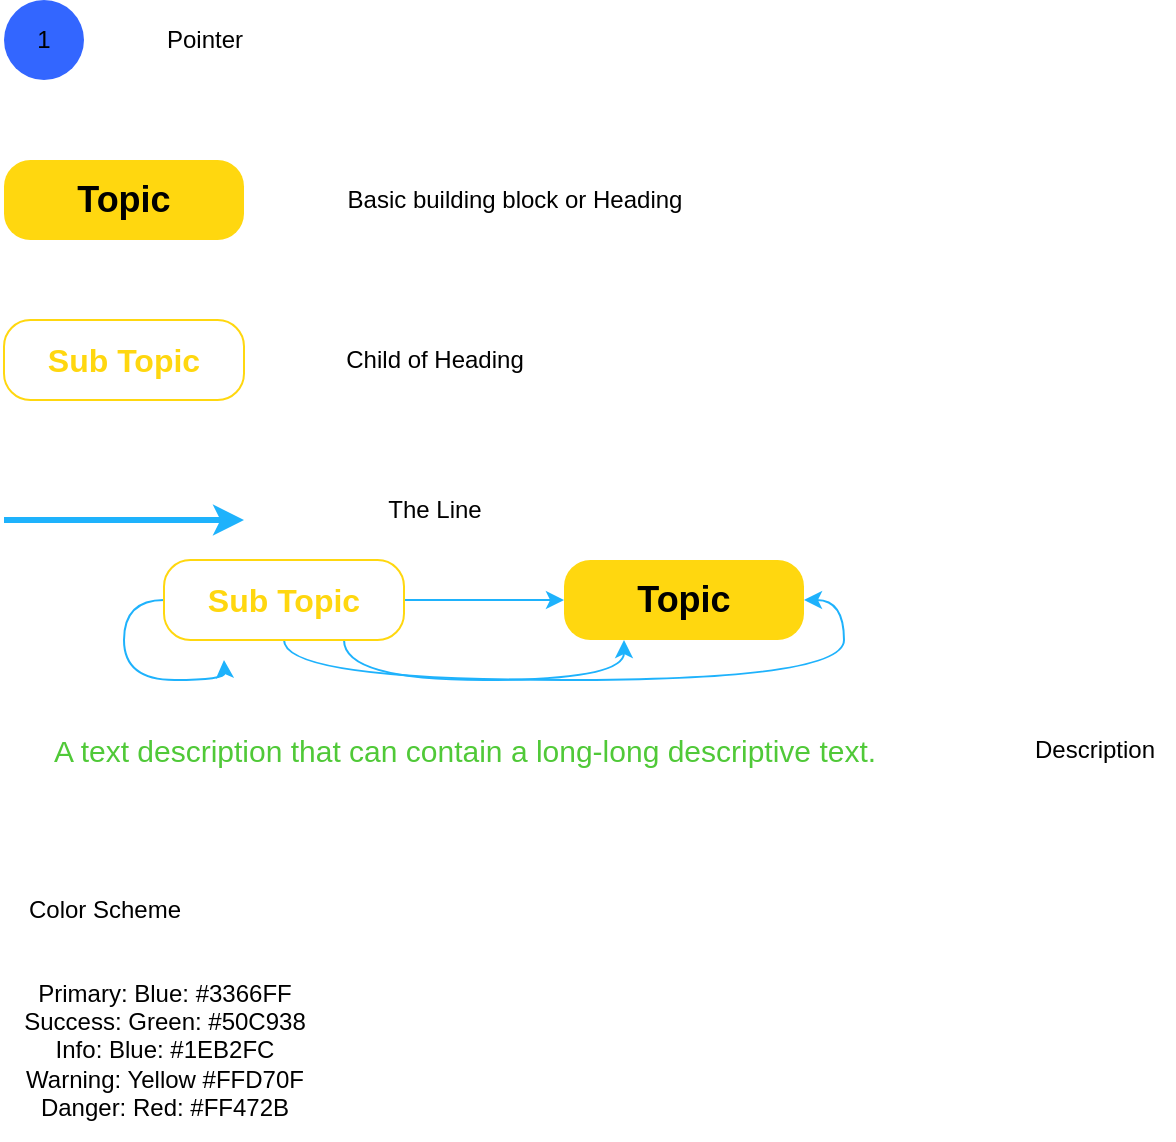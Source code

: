 <mxfile version="20.2.0" type="github">
  <diagram id="cshwPX_A37NrAggyJGjt" name="Page-1">
    <mxGraphModel dx="1422" dy="795" grid="1" gridSize="10" guides="1" tooltips="1" connect="1" arrows="1" fold="1" page="1" pageScale="1" pageWidth="850" pageHeight="1100" math="0" shadow="0">
      <root>
        <mxCell id="0" />
        <mxCell id="1" parent="0" />
        <mxCell id="meagpWqbTiwn4pSL5lax-3" value="1" style="ellipse;whiteSpace=wrap;html=1;aspect=fixed;fillColor=#3366FF;strokeColor=none;" parent="1" vertex="1">
          <mxGeometry x="40" y="40" width="40" height="40" as="geometry" />
        </mxCell>
        <mxCell id="meagpWqbTiwn4pSL5lax-4" value="Pointer" style="text;html=1;align=center;verticalAlign=middle;resizable=0;points=[];autosize=1;strokeColor=none;fillColor=none;" parent="1" vertex="1">
          <mxGeometry x="110" y="45" width="60" height="30" as="geometry" />
        </mxCell>
        <mxCell id="meagpWqbTiwn4pSL5lax-5" value="&lt;pre&gt;&lt;font face=&quot;Helvetica&quot; size=&quot;1&quot; color=&quot;#000000&quot;&gt;&lt;b style=&quot;font-size: 18px;&quot;&gt;Topic&lt;/b&gt;&lt;/font&gt;&lt;/pre&gt;" style="rounded=1;whiteSpace=wrap;html=1;fillColor=#FFD70F;strokeColor=none;arcSize=33;" parent="1" vertex="1">
          <mxGeometry x="40" y="120" width="120" height="40" as="geometry" />
        </mxCell>
        <mxCell id="meagpWqbTiwn4pSL5lax-7" value="Basic building block or Heading" style="text;html=1;align=center;verticalAlign=middle;resizable=0;points=[];autosize=1;strokeColor=none;fillColor=none;" parent="1" vertex="1">
          <mxGeometry x="200" y="125" width="190" height="30" as="geometry" />
        </mxCell>
        <mxCell id="meagpWqbTiwn4pSL5lax-8" value="&lt;pre&gt;&lt;font color=&quot;#ffd70f&quot; face=&quot;Helvetica&quot; size=&quot;1&quot;&gt;&lt;b style=&quot;font-size: 16px;&quot;&gt;Sub Topic&lt;/b&gt;&lt;/font&gt;&lt;/pre&gt;" style="rounded=1;whiteSpace=wrap;html=1;fillColor=none;strokeColor=#FFD70F;arcSize=33;" parent="1" vertex="1">
          <mxGeometry x="40" y="200" width="120" height="40" as="geometry" />
        </mxCell>
        <mxCell id="meagpWqbTiwn4pSL5lax-10" value="Child of Heading" style="text;html=1;align=center;verticalAlign=middle;resizable=0;points=[];autosize=1;strokeColor=none;fillColor=none;" parent="1" vertex="1">
          <mxGeometry x="200" y="205" width="110" height="30" as="geometry" />
        </mxCell>
        <mxCell id="meagpWqbTiwn4pSL5lax-11" value="" style="endArrow=classic;html=1;fontFamily=Helvetica;fontSize=16;fontColor=#FFD70F;strokeColor=#1EB2FC;edgeStyle=orthogonalEdgeStyle;curved=1;shadow=0;sketch=0;strokeWidth=3;" parent="1" edge="1">
          <mxGeometry width="50" height="50" relative="1" as="geometry">
            <mxPoint x="40" y="300" as="sourcePoint" />
            <mxPoint x="160" y="300" as="targetPoint" />
          </mxGeometry>
        </mxCell>
        <mxCell id="meagpWqbTiwn4pSL5lax-30" style="edgeStyle=orthogonalEdgeStyle;curved=1;sketch=0;orthogonalLoop=1;jettySize=auto;html=1;exitX=1;exitY=0.5;exitDx=0;exitDy=0;entryX=0;entryY=0.5;entryDx=0;entryDy=0;shadow=0;fontFamily=Helvetica;fontSize=16;fontColor=#FFD70F;startArrow=none;startFill=0;strokeColor=#1EB2FC;" parent="1" source="meagpWqbTiwn4pSL5lax-12" target="meagpWqbTiwn4pSL5lax-13" edge="1">
          <mxGeometry relative="1" as="geometry" />
        </mxCell>
        <mxCell id="meagpWqbTiwn4pSL5lax-31" style="edgeStyle=orthogonalEdgeStyle;curved=1;sketch=0;orthogonalLoop=1;jettySize=auto;html=1;exitX=0.75;exitY=1;exitDx=0;exitDy=0;entryX=0.25;entryY=1;entryDx=0;entryDy=0;shadow=0;fontFamily=Helvetica;fontSize=16;fontColor=#FFD70F;startArrow=none;startFill=0;strokeColor=#1EB2FC;" parent="1" source="meagpWqbTiwn4pSL5lax-12" target="meagpWqbTiwn4pSL5lax-13" edge="1">
          <mxGeometry relative="1" as="geometry" />
        </mxCell>
        <mxCell id="meagpWqbTiwn4pSL5lax-32" style="edgeStyle=orthogonalEdgeStyle;curved=1;sketch=0;orthogonalLoop=1;jettySize=auto;html=1;exitX=0.5;exitY=1;exitDx=0;exitDy=0;entryX=1;entryY=0.5;entryDx=0;entryDy=0;shadow=0;fontFamily=Helvetica;fontSize=16;fontColor=#FFD70F;startArrow=none;startFill=0;strokeColor=#1EB2FC;" parent="1" source="meagpWqbTiwn4pSL5lax-12" target="meagpWqbTiwn4pSL5lax-13" edge="1">
          <mxGeometry relative="1" as="geometry" />
        </mxCell>
        <mxCell id="meagpWqbTiwn4pSL5lax-33" style="edgeStyle=orthogonalEdgeStyle;curved=1;sketch=0;orthogonalLoop=1;jettySize=auto;html=1;exitX=0;exitY=0.5;exitDx=0;exitDy=0;shadow=0;fontFamily=Helvetica;fontSize=16;fontColor=#FFD70F;startArrow=none;startFill=0;strokeColor=#1EB2FC;" parent="1" source="meagpWqbTiwn4pSL5lax-12" edge="1">
          <mxGeometry relative="1" as="geometry">
            <mxPoint x="150" y="370" as="targetPoint" />
          </mxGeometry>
        </mxCell>
        <mxCell id="meagpWqbTiwn4pSL5lax-12" value="&lt;pre&gt;&lt;font color=&quot;#ffd70f&quot; face=&quot;Helvetica&quot; size=&quot;1&quot;&gt;&lt;b style=&quot;font-size: 16px;&quot;&gt;Sub Topic&lt;/b&gt;&lt;/font&gt;&lt;/pre&gt;" style="rounded=1;whiteSpace=wrap;html=1;fillColor=none;strokeColor=#FFD70F;arcSize=33;" parent="1" vertex="1">
          <mxGeometry x="120" y="320" width="120" height="40" as="geometry" />
        </mxCell>
        <mxCell id="meagpWqbTiwn4pSL5lax-13" value="&lt;pre&gt;&lt;font face=&quot;Helvetica&quot; size=&quot;1&quot; color=&quot;#000000&quot;&gt;&lt;b style=&quot;font-size: 18px;&quot;&gt;Topic&lt;/b&gt;&lt;/font&gt;&lt;/pre&gt;" style="rounded=1;whiteSpace=wrap;html=1;fillColor=#FFD70F;strokeColor=none;arcSize=33;" parent="1" vertex="1">
          <mxGeometry x="320" y="320" width="120" height="40" as="geometry" />
        </mxCell>
        <mxCell id="meagpWqbTiwn4pSL5lax-17" value="The Line" style="text;html=1;align=center;verticalAlign=middle;resizable=0;points=[];autosize=1;strokeColor=none;fillColor=none;" parent="1" vertex="1">
          <mxGeometry x="220" y="280" width="70" height="30" as="geometry" />
        </mxCell>
        <mxCell id="meagpWqbTiwn4pSL5lax-34" value="&lt;font style=&quot;font-size: 15px;&quot; color=&quot;#50c938&quot;&gt;A text description that can contain a long-long descriptive text.&lt;/font&gt;" style="text;html=1;align=center;verticalAlign=middle;resizable=0;points=[];autosize=1;strokeColor=none;fillColor=none;fontSize=16;fontFamily=Helvetica;fontColor=#FFD70F;shadow=0;glass=0;rounded=0;sketch=0;" parent="1" vertex="1">
          <mxGeometry x="55" y="400" width="430" height="30" as="geometry" />
        </mxCell>
        <mxCell id="meagpWqbTiwn4pSL5lax-39" value="Description" style="text;html=1;align=center;verticalAlign=middle;resizable=0;points=[];autosize=1;strokeColor=none;fillColor=none;" parent="1" vertex="1">
          <mxGeometry x="545" y="400" width="80" height="30" as="geometry" />
        </mxCell>
        <mxCell id="meagpWqbTiwn4pSL5lax-43" value="Color Scheme" style="text;html=1;align=center;verticalAlign=middle;resizable=0;points=[];autosize=1;strokeColor=none;fillColor=none;" parent="1" vertex="1">
          <mxGeometry x="40" y="480" width="100" height="30" as="geometry" />
        </mxCell>
        <mxCell id="meagpWqbTiwn4pSL5lax-44" value="Primary: Blue:&amp;nbsp;#3366FF&lt;br&gt;Success: Green:&amp;nbsp;#50C938&lt;br&gt;Info: Blue:&amp;nbsp;#1EB2FC&lt;br&gt;Warning: Yellow&amp;nbsp;#FFD70F&lt;br&gt;Danger: Red:&amp;nbsp;#FF472B&lt;br&gt;" style="text;html=1;align=center;verticalAlign=middle;resizable=0;points=[];autosize=1;strokeColor=none;fillColor=none;" parent="1" vertex="1">
          <mxGeometry x="40" y="520" width="160" height="90" as="geometry" />
        </mxCell>
      </root>
    </mxGraphModel>
  </diagram>
</mxfile>
